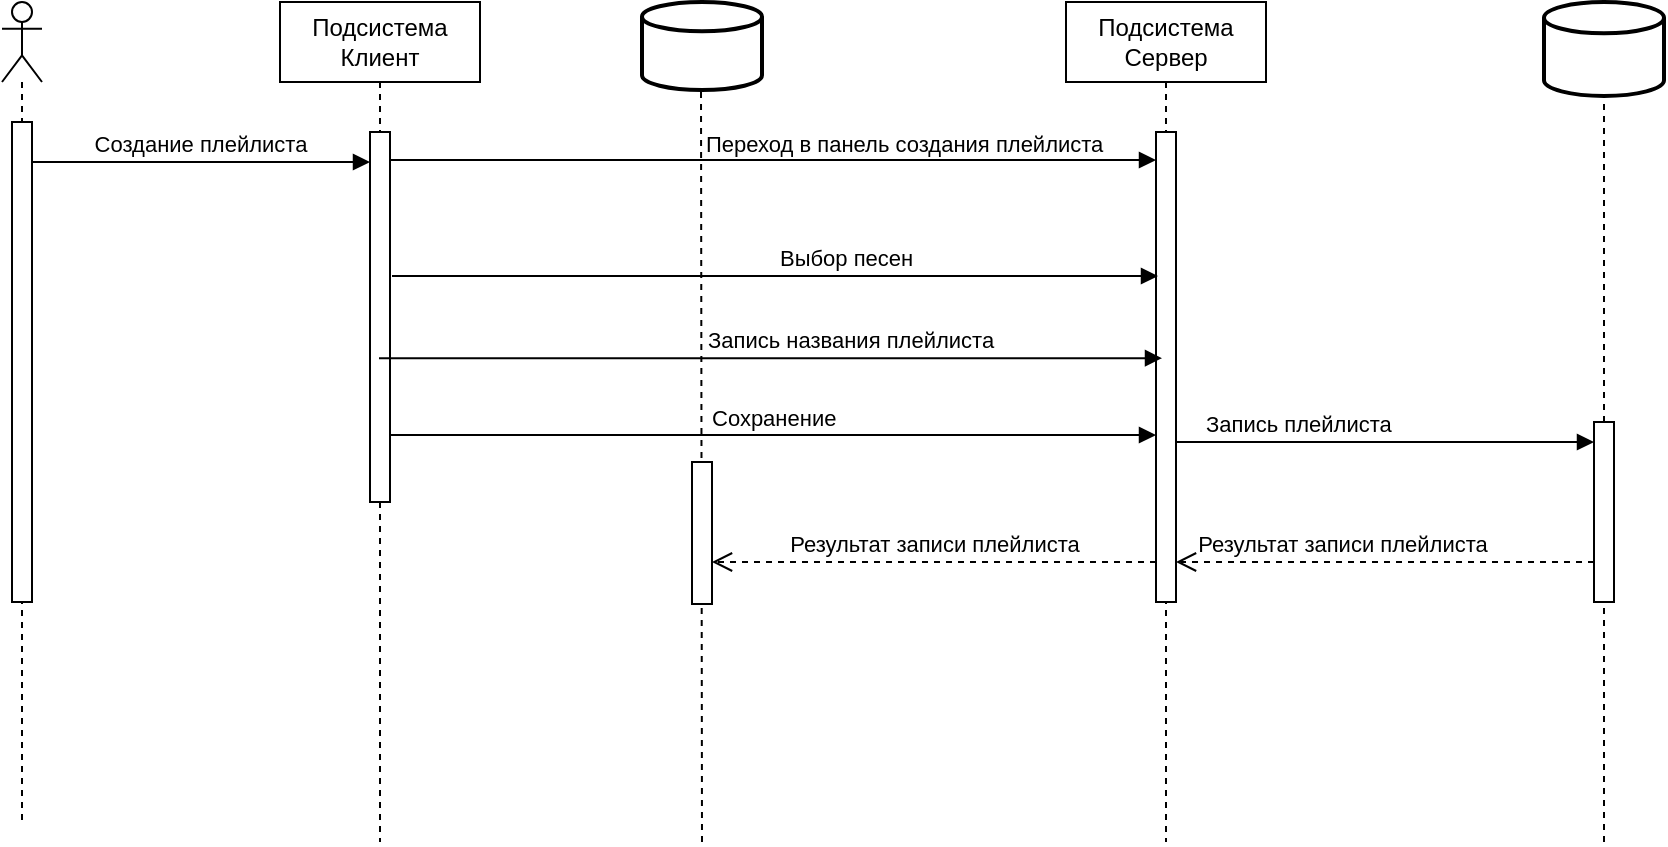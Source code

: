 <mxfile version="26.0.6">
  <diagram name="Page-1" id="2YBvvXClWsGukQMizWep">
    <mxGraphModel dx="1218" dy="782" grid="1" gridSize="10" guides="1" tooltips="1" connect="1" arrows="1" fold="1" page="1" pageScale="1" pageWidth="850" pageHeight="1100" math="0" shadow="0">
      <root>
        <mxCell id="0" />
        <mxCell id="1" parent="0" />
        <mxCell id="nBn6s63UK72njLBzsHgw-1" value="&lt;div&gt;Подсистема&lt;br&gt;&lt;/div&gt;&lt;div&gt;Клиент&lt;/div&gt;" style="shape=umlLifeline;perimeter=lifelinePerimeter;whiteSpace=wrap;html=1;container=0;dropTarget=0;collapsible=0;recursiveResize=0;outlineConnect=0;portConstraint=eastwest;newEdgeStyle={&quot;edgeStyle&quot;:&quot;elbowEdgeStyle&quot;,&quot;elbow&quot;:&quot;vertical&quot;,&quot;curved&quot;:0,&quot;rounded&quot;:0};" parent="1" vertex="1">
          <mxGeometry x="199" y="40" width="100" height="420" as="geometry" />
        </mxCell>
        <mxCell id="nBn6s63UK72njLBzsHgw-3" value="" style="html=1;points=[];perimeter=orthogonalPerimeter;outlineConnect=0;targetShapes=umlLifeline;portConstraint=eastwest;newEdgeStyle={&quot;edgeStyle&quot;:&quot;elbowEdgeStyle&quot;,&quot;elbow&quot;:&quot;vertical&quot;,&quot;curved&quot;:0,&quot;rounded&quot;:0};" parent="nBn6s63UK72njLBzsHgw-1" vertex="1">
          <mxGeometry x="45" y="65" width="10" height="185" as="geometry" />
        </mxCell>
        <mxCell id="nBn6s63UK72njLBzsHgw-6" value="&lt;div&gt;Подсистема&lt;br&gt;&lt;/div&gt;&lt;div&gt;Сервер&lt;/div&gt;" style="shape=umlLifeline;perimeter=lifelinePerimeter;whiteSpace=wrap;html=1;container=0;dropTarget=0;collapsible=0;recursiveResize=0;outlineConnect=0;portConstraint=eastwest;newEdgeStyle={&quot;edgeStyle&quot;:&quot;elbowEdgeStyle&quot;,&quot;elbow&quot;:&quot;vertical&quot;,&quot;curved&quot;:0,&quot;rounded&quot;:0};" parent="1" vertex="1">
          <mxGeometry x="592" y="40" width="100" height="420" as="geometry" />
        </mxCell>
        <mxCell id="nBn6s63UK72njLBzsHgw-7" value="" style="html=1;points=[];perimeter=orthogonalPerimeter;outlineConnect=0;targetShapes=umlLifeline;portConstraint=eastwest;newEdgeStyle={&quot;edgeStyle&quot;:&quot;elbowEdgeStyle&quot;,&quot;elbow&quot;:&quot;vertical&quot;,&quot;curved&quot;:0,&quot;rounded&quot;:0};" parent="nBn6s63UK72njLBzsHgw-6" vertex="1">
          <mxGeometry x="45" y="70" width="10" height="70" as="geometry" />
        </mxCell>
        <mxCell id="nBn6s63UK72njLBzsHgw-8" value="" style="html=1;points=[];perimeter=orthogonalPerimeter;outlineConnect=0;targetShapes=umlLifeline;portConstraint=eastwest;newEdgeStyle={&quot;edgeStyle&quot;:&quot;elbowEdgeStyle&quot;,&quot;elbow&quot;:&quot;vertical&quot;,&quot;curved&quot;:0,&quot;rounded&quot;:0};" parent="nBn6s63UK72njLBzsHgw-6" vertex="1">
          <mxGeometry x="45" y="65" width="10" height="235" as="geometry" />
        </mxCell>
        <mxCell id="nBn6s63UK72njLBzsHgw-11" value="" style="shape=umlLifeline;perimeter=lifelinePerimeter;whiteSpace=wrap;html=1;container=1;dropTarget=0;collapsible=0;recursiveResize=0;outlineConnect=0;portConstraint=eastwest;newEdgeStyle={&quot;curved&quot;:0,&quot;rounded&quot;:0};participant=umlActor;" parent="1" vertex="1">
          <mxGeometry x="60" y="40" width="20" height="410" as="geometry" />
        </mxCell>
        <mxCell id="nBn6s63UK72njLBzsHgw-12" value="" style="html=1;points=[[0,0,0,0,5],[0,1,0,0,-5],[1,0,0,0,5],[1,1,0,0,-5]];perimeter=orthogonalPerimeter;outlineConnect=0;targetShapes=umlLifeline;portConstraint=eastwest;newEdgeStyle={&quot;curved&quot;:0,&quot;rounded&quot;:0};" parent="nBn6s63UK72njLBzsHgw-11" vertex="1">
          <mxGeometry x="5" y="60" width="10" height="240" as="geometry" />
        </mxCell>
        <mxCell id="nBn6s63UK72njLBzsHgw-17" value="Переход в панель создания плейлиста" style="html=1;verticalAlign=bottom;endArrow=block;curved=0;rounded=0;align=left;" parent="1" edge="1">
          <mxGeometry x="-0.185" y="-1" width="80" relative="1" as="geometry">
            <mxPoint x="254" y="119" as="sourcePoint" />
            <mxPoint x="637" y="119" as="targetPoint" />
            <mxPoint as="offset" />
          </mxGeometry>
        </mxCell>
        <mxCell id="nBn6s63UK72njLBzsHgw-18" value="" style="strokeWidth=2;html=1;shape=mxgraph.flowchart.database;whiteSpace=wrap;" parent="1" vertex="1">
          <mxGeometry x="831" y="40" width="60" height="47" as="geometry" />
        </mxCell>
        <mxCell id="nBn6s63UK72njLBzsHgw-22" value="Результат записи плейлиста" style="html=1;verticalAlign=bottom;endArrow=open;dashed=1;endSize=8;curved=0;rounded=0;" parent="1" edge="1">
          <mxGeometry x="0.206" relative="1" as="geometry">
            <mxPoint x="856" y="320" as="sourcePoint" />
            <mxPoint x="647" y="320" as="targetPoint" />
            <mxPoint as="offset" />
          </mxGeometry>
        </mxCell>
        <mxCell id="nBn6s63UK72njLBzsHgw-23" value="" style="endArrow=none;dashed=1;html=1;rounded=0;" parent="1" edge="1">
          <mxGeometry width="50" height="50" relative="1" as="geometry">
            <mxPoint x="410" y="460" as="sourcePoint" />
            <mxPoint x="409.5" y="80" as="targetPoint" />
          </mxGeometry>
        </mxCell>
        <mxCell id="nBn6s63UK72njLBzsHgw-24" value="" style="strokeWidth=2;html=1;shape=mxgraph.flowchart.database;whiteSpace=wrap;" parent="1" vertex="1">
          <mxGeometry x="380" y="40" width="60" height="44" as="geometry" />
        </mxCell>
        <mxCell id="nBn6s63UK72njLBzsHgw-31" value="Выбор песен" style="html=1;verticalAlign=bottom;endArrow=block;curved=0;rounded=0;align=left;" parent="1" edge="1">
          <mxGeometry width="80" relative="1" as="geometry">
            <mxPoint x="255" y="177" as="sourcePoint" />
            <mxPoint x="638" y="177" as="targetPoint" />
          </mxGeometry>
        </mxCell>
        <mxCell id="nBn6s63UK72njLBzsHgw-33" value="&lt;div align=&quot;center&quot;&gt;Запись плейлиста&lt;br&gt;&lt;/div&gt;" style="html=1;verticalAlign=bottom;endArrow=block;curved=0;rounded=0;align=left;" parent="1" edge="1">
          <mxGeometry x="-0.876" width="80" relative="1" as="geometry">
            <mxPoint x="647" y="260" as="sourcePoint" />
            <mxPoint x="856" y="260.0" as="targetPoint" />
            <mxPoint as="offset" />
          </mxGeometry>
        </mxCell>
        <mxCell id="nBn6s63UK72njLBzsHgw-37" value="" style="html=1;points=[];perimeter=orthogonalPerimeter;outlineConnect=0;targetShapes=umlLifeline;portConstraint=eastwest;newEdgeStyle={&quot;edgeStyle&quot;:&quot;elbowEdgeStyle&quot;,&quot;elbow&quot;:&quot;vertical&quot;,&quot;curved&quot;:0,&quot;rounded&quot;:0};" parent="1" vertex="1">
          <mxGeometry x="405" y="270" width="10" height="71" as="geometry" />
        </mxCell>
        <mxCell id="nBn6s63UK72njLBzsHgw-38" value="Результат записи плейлиста" style="html=1;verticalAlign=bottom;endArrow=open;dashed=1;endSize=8;curved=0;rounded=0;" parent="1" edge="1">
          <mxGeometry x="0.0" relative="1" as="geometry">
            <mxPoint x="637" y="320" as="sourcePoint" />
            <mxPoint x="415" y="320" as="targetPoint" />
            <mxPoint as="offset" />
          </mxGeometry>
        </mxCell>
        <mxCell id="nBn6s63UK72njLBzsHgw-40" value="Создание плейлиста" style="html=1;verticalAlign=bottom;endArrow=block;curved=0;rounded=0;" parent="1" edge="1">
          <mxGeometry x="-0.004" width="80" relative="1" as="geometry">
            <mxPoint x="75" y="120.0" as="sourcePoint" />
            <mxPoint x="244" y="120.0" as="targetPoint" />
            <mxPoint as="offset" />
          </mxGeometry>
        </mxCell>
        <mxCell id="cDB2vKDaeKUZGE1OYgD3-1" value="&lt;div&gt;Запись названия плейлиста&lt;/div&gt;" style="html=1;verticalAlign=bottom;endArrow=block;curved=0;rounded=0;align=left;entryX=0.3;entryY=0.424;entryDx=0;entryDy=0;entryPerimeter=0;" edge="1" parent="1">
          <mxGeometry x="-0.175" width="80" relative="1" as="geometry">
            <mxPoint x="248.5" y="218.08" as="sourcePoint" />
            <mxPoint x="640" y="218.08" as="targetPoint" />
            <mxPoint x="1" as="offset" />
          </mxGeometry>
        </mxCell>
        <mxCell id="cDB2vKDaeKUZGE1OYgD3-2" value="Сохранение" style="html=1;verticalAlign=bottom;endArrow=block;curved=0;rounded=0;align=left;" edge="1" parent="1">
          <mxGeometry x="-0.175" width="80" relative="1" as="geometry">
            <mxPoint x="254" y="256.5" as="sourcePoint" />
            <mxPoint x="637" y="256.5" as="targetPoint" />
            <mxPoint x="1" as="offset" />
          </mxGeometry>
        </mxCell>
        <mxCell id="cDB2vKDaeKUZGE1OYgD3-3" value="" style="endArrow=none;dashed=1;html=1;rounded=0;" edge="1" parent="1" target="nBn6s63UK72njLBzsHgw-18">
          <mxGeometry width="50" height="50" relative="1" as="geometry">
            <mxPoint x="861" y="460" as="sourcePoint" />
            <mxPoint x="861" y="180" as="targetPoint" />
          </mxGeometry>
        </mxCell>
        <mxCell id="nBn6s63UK72njLBzsHgw-28" value="" style="html=1;points=[];perimeter=orthogonalPerimeter;outlineConnect=0;targetShapes=umlLifeline;portConstraint=eastwest;newEdgeStyle={&quot;edgeStyle&quot;:&quot;elbowEdgeStyle&quot;,&quot;elbow&quot;:&quot;vertical&quot;,&quot;curved&quot;:0,&quot;rounded&quot;:0};" parent="1" vertex="1">
          <mxGeometry x="856" y="250" width="10" height="90" as="geometry" />
        </mxCell>
      </root>
    </mxGraphModel>
  </diagram>
</mxfile>
